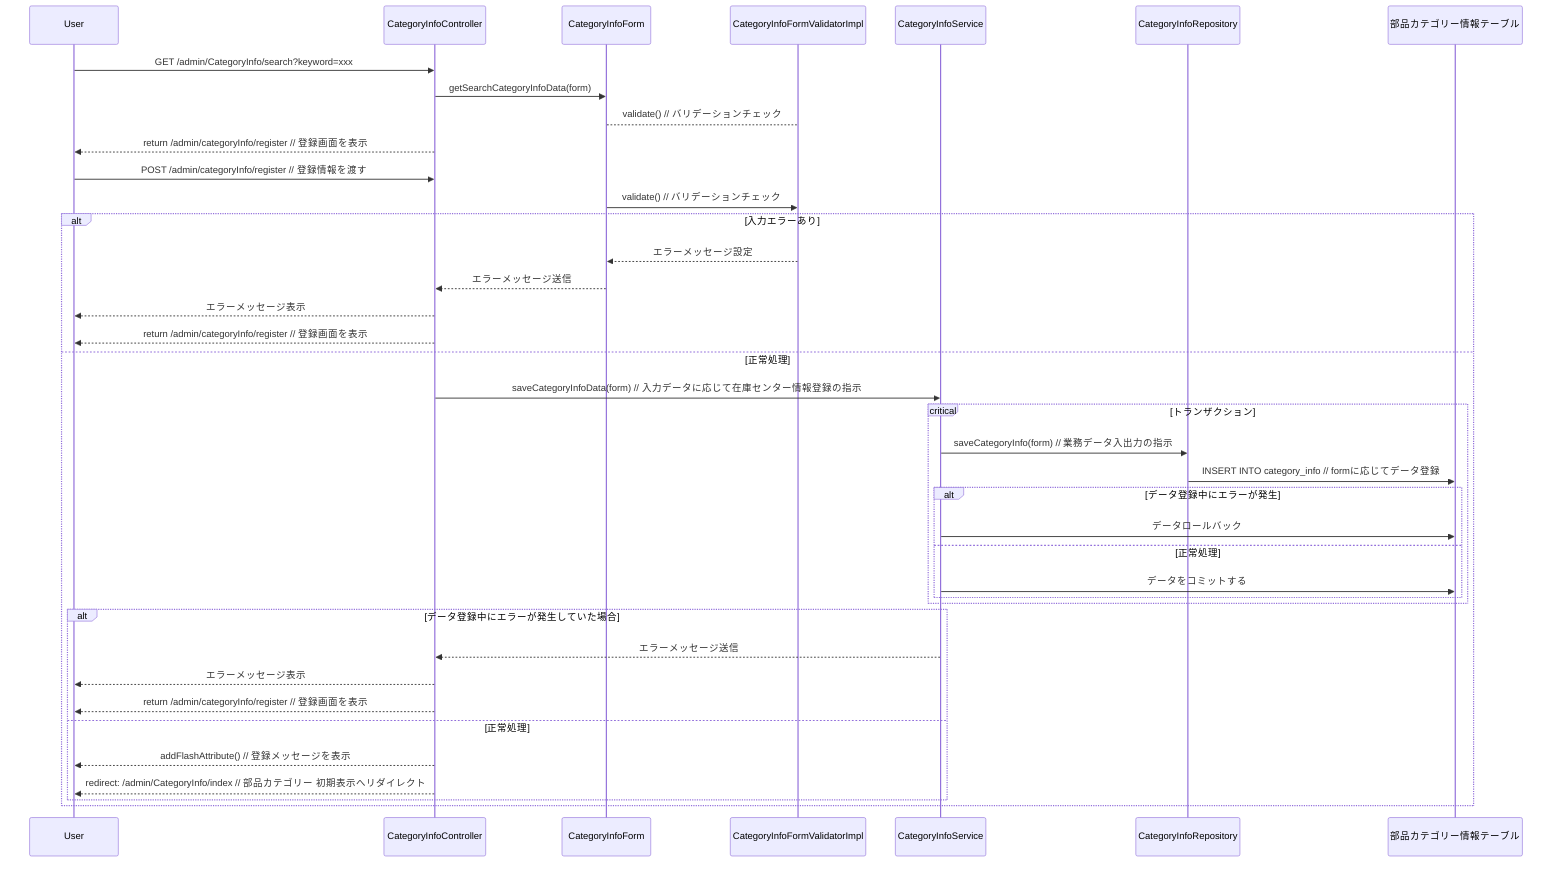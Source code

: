 sequenceDiagram
    participant User
    participant Controller as CategoryInfoController
    participant Form as CategoryInfoForm
    participant Validator as CategoryInfoFormValidatorImpl
    participant Service as CategoryInfoService
    participant Repository as CategoryInfoRepository
    participant DB as 部品カテゴリー情報テーブル

    User->>Controller: GET /admin/CategoryInfo/search?keyword=xxx
    Controller->>Form: getSearchCategoryInfoData(form)
    Form-->Validator: validate() // バリデーションチェック
    Controller-->>User: return /admin/categoryInfo/register // 登録画面を表示

    User->>Controller: POST /admin/categoryInfo/register // 登録情報を渡す
    Form->>Validator: validate() // バリデーションチェック

    alt 入力エラーあり
        Validator-->>Form: エラーメッセージ設定
        Form-->>Controller: エラーメッセージ送信
        Controller-->>User: エラーメッセージ表示
        Controller-->>User: return /admin/categoryInfo/register // 登録画面を表示
    else 正常処理
        Controller->>Service: saveCategoryInfoData(form) // 入力データに応じて在庫センター情報登録の指示
        
        critical トランザクション
            Service->>Repository: saveCategoryInfo(form) // 業務データ入出力の指示
            Repository->>DB: INSERT INTO category_info // formに応じてデータ登録

            alt データ登録中にエラーが発生
                Service->>DB: データロールバック
            else 正常処理
                Service->>DB: データをコミットする
            end
        end

        alt データ登録中にエラーが発生していた場合
            Service-->>Controller: エラーメッセージ送信
            Controller-->>User: エラーメッセージ表示
            Controller-->>User: return /admin/categoryInfo/register // 登録画面を表示
        else 正常処理
            Controller-->>User: addFlashAttribute() // 登録メッセージを表示
            Controller-->>User: redirect: /admin/CategoryInfo/index // 部品カテゴリー 初期表示へリダイレクト
        end
    end